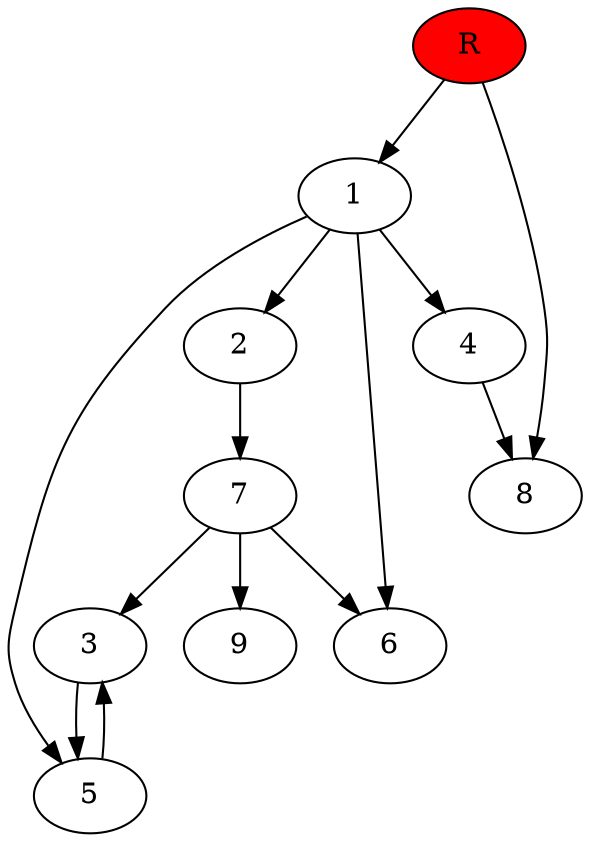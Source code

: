 digraph prb29427 {
	1
	2
	3
	4
	5
	6
	7
	8
	R [fillcolor="#ff0000" style=filled]
	1 -> 2
	1 -> 4
	1 -> 5
	1 -> 6
	2 -> 7
	3 -> 5
	4 -> 8
	5 -> 3
	7 -> 3
	7 -> 6
	7 -> 9
	R -> 1
	R -> 8
}
